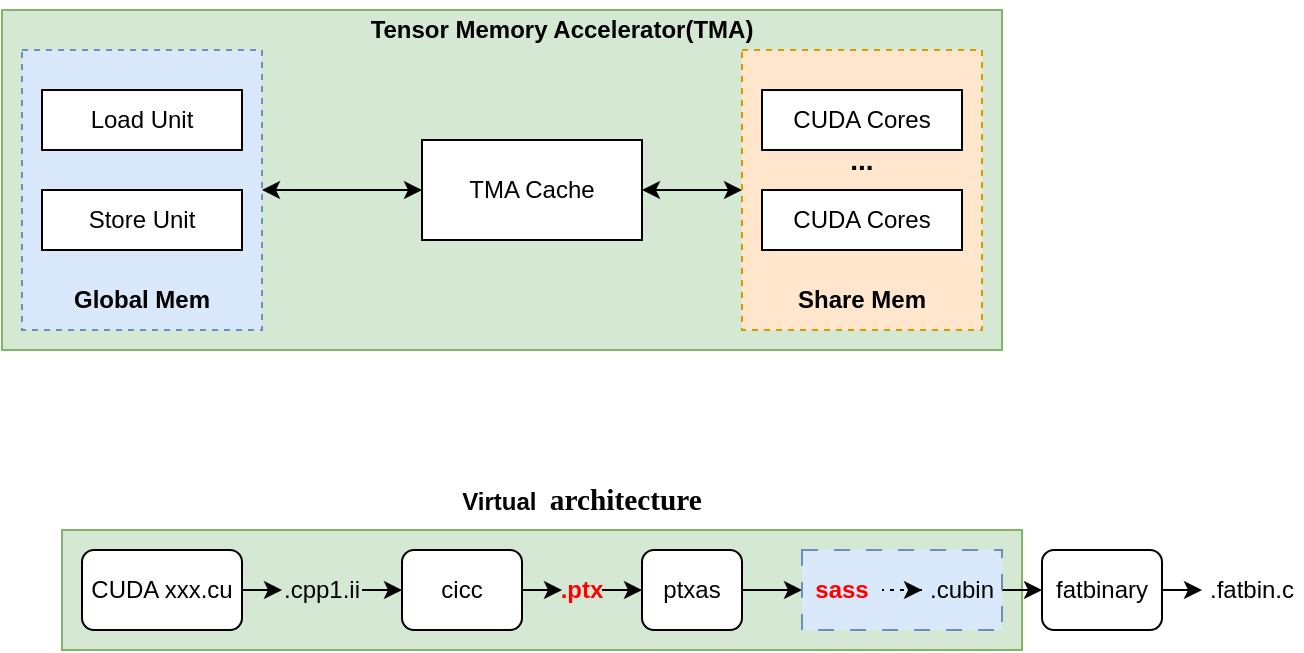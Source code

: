 <mxfile version="26.0.16">
  <diagram name="第 1 页" id="ePOfR6-7XK6J3gQvAiG-">
    <mxGraphModel dx="775" dy="411" grid="1" gridSize="10" guides="1" tooltips="1" connect="1" arrows="1" fold="1" page="1" pageScale="1" pageWidth="827" pageHeight="1169" math="0" shadow="0">
      <root>
        <mxCell id="0" />
        <mxCell id="1" parent="0" />
        <mxCell id="NCkq3VcNT3mjd71MVEYt-50" value="" style="rounded=0;whiteSpace=wrap;html=1;fillColor=#d5e8d4;strokeColor=#82b366;" vertex="1" parent="1">
          <mxGeometry x="130" y="660" width="480" height="60" as="geometry" />
        </mxCell>
        <mxCell id="NCkq3VcNT3mjd71MVEYt-10" value="" style="rounded=0;whiteSpace=wrap;html=1;fillColor=#d5e8d4;strokeColor=#82b366;" vertex="1" parent="1">
          <mxGeometry x="100" y="400" width="500" height="170" as="geometry" />
        </mxCell>
        <mxCell id="NCkq3VcNT3mjd71MVEYt-8" style="edgeStyle=orthogonalEdgeStyle;rounded=0;orthogonalLoop=1;jettySize=auto;html=1;exitX=1;exitY=0.5;exitDx=0;exitDy=0;entryX=0;entryY=0.5;entryDx=0;entryDy=0;startArrow=classic;startFill=1;" edge="1" parent="1" source="NCkq3VcNT3mjd71MVEYt-4" target="NCkq3VcNT3mjd71MVEYt-6">
          <mxGeometry relative="1" as="geometry" />
        </mxCell>
        <mxCell id="NCkq3VcNT3mjd71MVEYt-4" value="" style="rounded=0;whiteSpace=wrap;html=1;dashed=1;fillColor=#dae8fc;strokeColor=#6c8ebf;" vertex="1" parent="1">
          <mxGeometry x="110" y="420" width="120" height="140" as="geometry" />
        </mxCell>
        <mxCell id="NCkq3VcNT3mjd71MVEYt-2" value="Load Unit" style="rounded=0;whiteSpace=wrap;html=1;" vertex="1" parent="1">
          <mxGeometry x="120" y="440" width="100" height="30" as="geometry" />
        </mxCell>
        <mxCell id="NCkq3VcNT3mjd71MVEYt-3" value="Store Unit" style="rounded=0;whiteSpace=wrap;html=1;" vertex="1" parent="1">
          <mxGeometry x="120" y="490" width="100" height="30" as="geometry" />
        </mxCell>
        <mxCell id="NCkq3VcNT3mjd71MVEYt-5" value="Global Mem" style="text;strokeColor=none;align=center;fillColor=none;html=1;verticalAlign=middle;whiteSpace=wrap;rounded=0;fontStyle=1" vertex="1" parent="1">
          <mxGeometry x="100" y="530" width="140" height="30" as="geometry" />
        </mxCell>
        <mxCell id="NCkq3VcNT3mjd71MVEYt-20" style="edgeStyle=orthogonalEdgeStyle;rounded=0;orthogonalLoop=1;jettySize=auto;html=1;exitX=1;exitY=0.5;exitDx=0;exitDy=0;entryX=0;entryY=0.5;entryDx=0;entryDy=0;startArrow=classic;startFill=1;" edge="1" parent="1" source="NCkq3VcNT3mjd71MVEYt-6" target="NCkq3VcNT3mjd71MVEYt-14">
          <mxGeometry relative="1" as="geometry" />
        </mxCell>
        <mxCell id="NCkq3VcNT3mjd71MVEYt-6" value="TMA Cache" style="rounded=0;whiteSpace=wrap;html=1;" vertex="1" parent="1">
          <mxGeometry x="310" y="465" width="110" height="50" as="geometry" />
        </mxCell>
        <mxCell id="NCkq3VcNT3mjd71MVEYt-11" value="Tensor Memory Accelerator(TMA)" style="text;strokeColor=none;align=center;fillColor=none;html=1;verticalAlign=middle;whiteSpace=wrap;rounded=0;fontStyle=1" vertex="1" parent="1">
          <mxGeometry x="260" y="395" width="240" height="30" as="geometry" />
        </mxCell>
        <mxCell id="NCkq3VcNT3mjd71MVEYt-14" value="" style="rounded=0;whiteSpace=wrap;html=1;dashed=1;fillColor=#ffe6cc;strokeColor=#d79b00;" vertex="1" parent="1">
          <mxGeometry x="470" y="420" width="120" height="140" as="geometry" />
        </mxCell>
        <mxCell id="NCkq3VcNT3mjd71MVEYt-15" value="CUDA Cores" style="rounded=0;whiteSpace=wrap;html=1;" vertex="1" parent="1">
          <mxGeometry x="480" y="440" width="100" height="30" as="geometry" />
        </mxCell>
        <mxCell id="NCkq3VcNT3mjd71MVEYt-16" value="CUDA Cores" style="rounded=0;whiteSpace=wrap;html=1;" vertex="1" parent="1">
          <mxGeometry x="480" y="490" width="100" height="30" as="geometry" />
        </mxCell>
        <mxCell id="NCkq3VcNT3mjd71MVEYt-17" value="Share Mem" style="text;strokeColor=none;align=center;fillColor=none;html=1;verticalAlign=middle;whiteSpace=wrap;rounded=0;fontStyle=1" vertex="1" parent="1">
          <mxGeometry x="460" y="530" width="140" height="30" as="geometry" />
        </mxCell>
        <mxCell id="NCkq3VcNT3mjd71MVEYt-18" value="..." style="text;strokeColor=none;align=center;fillColor=none;html=1;verticalAlign=middle;whiteSpace=wrap;rounded=0;fontStyle=1;fontSize=14;" vertex="1" parent="1">
          <mxGeometry x="500" y="460" width="60" height="30" as="geometry" />
        </mxCell>
        <mxCell id="NCkq3VcNT3mjd71MVEYt-23" style="edgeStyle=orthogonalEdgeStyle;rounded=0;orthogonalLoop=1;jettySize=auto;html=1;exitX=1;exitY=0.5;exitDx=0;exitDy=0;entryX=0;entryY=0.5;entryDx=0;entryDy=0;" edge="1" parent="1" source="NCkq3VcNT3mjd71MVEYt-21" target="NCkq3VcNT3mjd71MVEYt-22">
          <mxGeometry relative="1" as="geometry" />
        </mxCell>
        <mxCell id="NCkq3VcNT3mjd71MVEYt-21" value="CUDA xxx.cu" style="rounded=1;whiteSpace=wrap;html=1;" vertex="1" parent="1">
          <mxGeometry x="140" y="670" width="80" height="40" as="geometry" />
        </mxCell>
        <mxCell id="NCkq3VcNT3mjd71MVEYt-25" style="edgeStyle=orthogonalEdgeStyle;rounded=0;orthogonalLoop=1;jettySize=auto;html=1;exitX=1;exitY=0.5;exitDx=0;exitDy=0;entryX=0;entryY=0.5;entryDx=0;entryDy=0;" edge="1" parent="1" source="NCkq3VcNT3mjd71MVEYt-22" target="NCkq3VcNT3mjd71MVEYt-24">
          <mxGeometry relative="1" as="geometry" />
        </mxCell>
        <mxCell id="NCkq3VcNT3mjd71MVEYt-22" value=".cpp1.ii" style="text;strokeColor=none;align=center;fillColor=none;html=1;verticalAlign=middle;whiteSpace=wrap;rounded=0;" vertex="1" parent="1">
          <mxGeometry x="240" y="670" width="40" height="40" as="geometry" />
        </mxCell>
        <mxCell id="NCkq3VcNT3mjd71MVEYt-27" style="edgeStyle=orthogonalEdgeStyle;rounded=0;orthogonalLoop=1;jettySize=auto;html=1;exitX=1;exitY=0.5;exitDx=0;exitDy=0;entryX=0;entryY=0.5;entryDx=0;entryDy=0;" edge="1" parent="1" source="NCkq3VcNT3mjd71MVEYt-24" target="NCkq3VcNT3mjd71MVEYt-26">
          <mxGeometry relative="1" as="geometry" />
        </mxCell>
        <mxCell id="NCkq3VcNT3mjd71MVEYt-24" value="cicc" style="rounded=1;whiteSpace=wrap;html=1;" vertex="1" parent="1">
          <mxGeometry x="300" y="670" width="60" height="40" as="geometry" />
        </mxCell>
        <mxCell id="NCkq3VcNT3mjd71MVEYt-29" style="edgeStyle=orthogonalEdgeStyle;rounded=0;orthogonalLoop=1;jettySize=auto;html=1;exitX=1;exitY=0.5;exitDx=0;exitDy=0;entryX=0;entryY=0.5;entryDx=0;entryDy=0;" edge="1" parent="1" source="NCkq3VcNT3mjd71MVEYt-26" target="NCkq3VcNT3mjd71MVEYt-28">
          <mxGeometry relative="1" as="geometry" />
        </mxCell>
        <mxCell id="NCkq3VcNT3mjd71MVEYt-26" value="&lt;b&gt;&lt;font style=&quot;color: rgb(255, 0, 0);&quot;&gt;.ptx&lt;/font&gt;&lt;/b&gt;" style="text;strokeColor=none;align=center;fillColor=none;html=1;verticalAlign=middle;whiteSpace=wrap;rounded=0;" vertex="1" parent="1">
          <mxGeometry x="380" y="670" width="20" height="40" as="geometry" />
        </mxCell>
        <mxCell id="NCkq3VcNT3mjd71MVEYt-36" style="edgeStyle=orthogonalEdgeStyle;rounded=0;orthogonalLoop=1;jettySize=auto;html=1;exitX=1;exitY=0.5;exitDx=0;exitDy=0;" edge="1" parent="1" source="NCkq3VcNT3mjd71MVEYt-28" target="NCkq3VcNT3mjd71MVEYt-32">
          <mxGeometry relative="1" as="geometry" />
        </mxCell>
        <mxCell id="NCkq3VcNT3mjd71MVEYt-28" value="ptxas" style="rounded=1;whiteSpace=wrap;html=1;" vertex="1" parent="1">
          <mxGeometry x="420" y="670" width="50" height="40" as="geometry" />
        </mxCell>
        <mxCell id="NCkq3VcNT3mjd71MVEYt-44" style="edgeStyle=orthogonalEdgeStyle;rounded=0;orthogonalLoop=1;jettySize=auto;html=1;exitX=1;exitY=0.5;exitDx=0;exitDy=0;entryX=0;entryY=0.5;entryDx=0;entryDy=0;" edge="1" parent="1" source="NCkq3VcNT3mjd71MVEYt-33" target="NCkq3VcNT3mjd71MVEYt-41">
          <mxGeometry relative="1" as="geometry" />
        </mxCell>
        <mxCell id="NCkq3VcNT3mjd71MVEYt-48" style="edgeStyle=orthogonalEdgeStyle;rounded=0;orthogonalLoop=1;jettySize=auto;html=1;exitX=1;exitY=0.5;exitDx=0;exitDy=0;entryX=0;entryY=0.5;entryDx=0;entryDy=0;" edge="1" parent="1" source="NCkq3VcNT3mjd71MVEYt-41" target="NCkq3VcNT3mjd71MVEYt-47">
          <mxGeometry relative="1" as="geometry" />
        </mxCell>
        <mxCell id="NCkq3VcNT3mjd71MVEYt-41" value="fatbinary" style="rounded=1;whiteSpace=wrap;html=1;" vertex="1" parent="1">
          <mxGeometry x="620" y="670" width="60" height="40" as="geometry" />
        </mxCell>
        <mxCell id="NCkq3VcNT3mjd71MVEYt-47" value=".fatbin.c" style="text;strokeColor=none;align=center;fillColor=none;html=1;verticalAlign=middle;whiteSpace=wrap;rounded=0;" vertex="1" parent="1">
          <mxGeometry x="700" y="670" width="50" height="40" as="geometry" />
        </mxCell>
        <mxCell id="NCkq3VcNT3mjd71MVEYt-49" value="" style="group" vertex="1" connectable="0" parent="1">
          <mxGeometry x="500" y="670" width="100" height="40" as="geometry" />
        </mxCell>
        <mxCell id="NCkq3VcNT3mjd71MVEYt-35" value="" style="rounded=0;whiteSpace=wrap;html=1;dashed=1;dashPattern=8 8;strokeWidth=1;fillColor=#dae8fc;strokeColor=#6c8ebf;" vertex="1" parent="NCkq3VcNT3mjd71MVEYt-49">
          <mxGeometry width="100" height="40" as="geometry" />
        </mxCell>
        <mxCell id="NCkq3VcNT3mjd71MVEYt-34" value="" style="edgeStyle=orthogonalEdgeStyle;rounded=0;orthogonalLoop=1;jettySize=auto;html=1;dashed=1;dashPattern=1 4;" edge="1" parent="NCkq3VcNT3mjd71MVEYt-49" source="NCkq3VcNT3mjd71MVEYt-32" target="NCkq3VcNT3mjd71MVEYt-33">
          <mxGeometry relative="1" as="geometry" />
        </mxCell>
        <mxCell id="NCkq3VcNT3mjd71MVEYt-32" value="&lt;font style=&quot;color: rgb(255, 0, 0);&quot;&gt;&lt;b&gt;sass&lt;/b&gt;&lt;/font&gt;" style="text;strokeColor=none;align=center;fillColor=none;html=1;verticalAlign=middle;whiteSpace=wrap;rounded=0;" vertex="1" parent="NCkq3VcNT3mjd71MVEYt-49">
          <mxGeometry width="40" height="40" as="geometry" />
        </mxCell>
        <mxCell id="NCkq3VcNT3mjd71MVEYt-33" value=".cubin" style="text;strokeColor=none;align=center;fillColor=none;html=1;verticalAlign=middle;whiteSpace=wrap;rounded=0;" vertex="1" parent="NCkq3VcNT3mjd71MVEYt-49">
          <mxGeometry x="60" width="40" height="40" as="geometry" />
        </mxCell>
        <mxCell id="NCkq3VcNT3mjd71MVEYt-51" value="Virtual&amp;nbsp;&amp;nbsp;&lt;span style=&quot;font-size: 11pt; font-family: 等线;&quot;&gt;architecture&lt;/span&gt;" style="text;strokeColor=none;align=center;fillColor=none;html=1;verticalAlign=middle;whiteSpace=wrap;rounded=0;fontStyle=1" vertex="1" parent="1">
          <mxGeometry x="305" y="630" width="170" height="30" as="geometry" />
        </mxCell>
      </root>
    </mxGraphModel>
  </diagram>
</mxfile>
